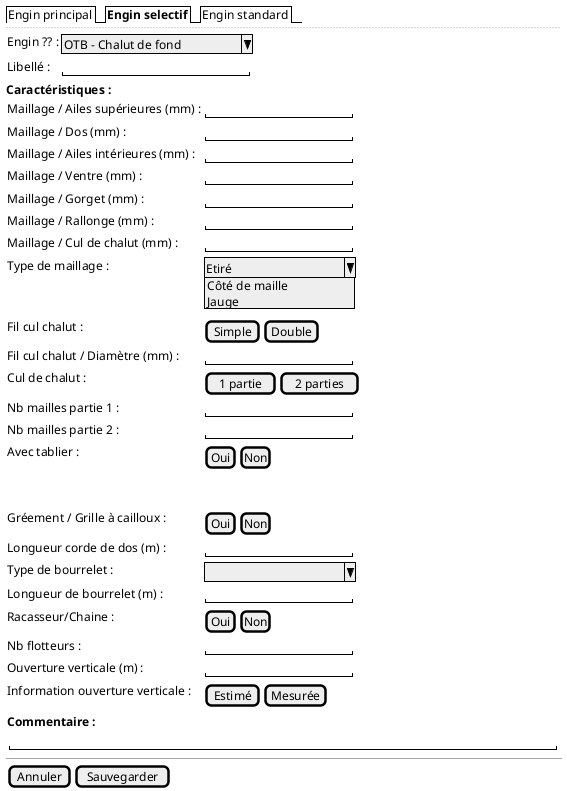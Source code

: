 @startsalt

{

  {/  Engin principal | <b>Engin selectif | Engin standard }
  ..
    {
      Engin ?? : | { ^ OTB - Chalut de fond ^ }
      Libellé : | { "                       " }
    }

    <b>Caractéristiques :

    {
        Maillage / Ailes supérieures (mm) : { "                  " }
        Maillage / Dos (mm) : { "                  " }
        Maillage / Ailes intérieures (mm) : { "                  "  }
        Maillage / Ventre (mm) : { "                  "  }
        Maillage / Gorget (mm) : { "                  "  }
        Maillage / Rallonge (mm) : { "                  "  }
        Maillage / Cul de chalut (mm) : { "                  "  }
        Type de maillage : { ^ Etiré           ^ Côté de maille ^ Jauge ^ }
        .
        .
        Fil cul chalut : { [Simple] | [Double] }
        Fil cul chalut / Diamètre (mm) : { "                  "  }
        Cul de chalut : { [1 partie] | [2 parties] }
        Nb mailles partie 1 : { "                  "  }
        Nb mailles partie 2 : { "                  "  }
        Avec tablier : { [Oui] | [Non] }

        .
        .
        Gréement / Grille à cailloux : { [Oui] | [Non] }
        Longueur corde de dos (m) : { "                  "  }
        Type de bourrelet : { ^                 ^ }
        Longueur de bourrelet (m) : { "                  "  }
        Racasseur/Chaine : { [Oui] | [Non] }
        Nb flotteurs : { "                  "  }
        Ouverture verticale (m) : { "                  "  }
        Information ouverture verticale : { [Estimé] | [Mesurée] }
    }

    {
        <b>Commentaire :

        { "                                                                    "}
    }

  --

  {
    [Annuler] | [Sauvegarder]
  }
}
@endsalt
